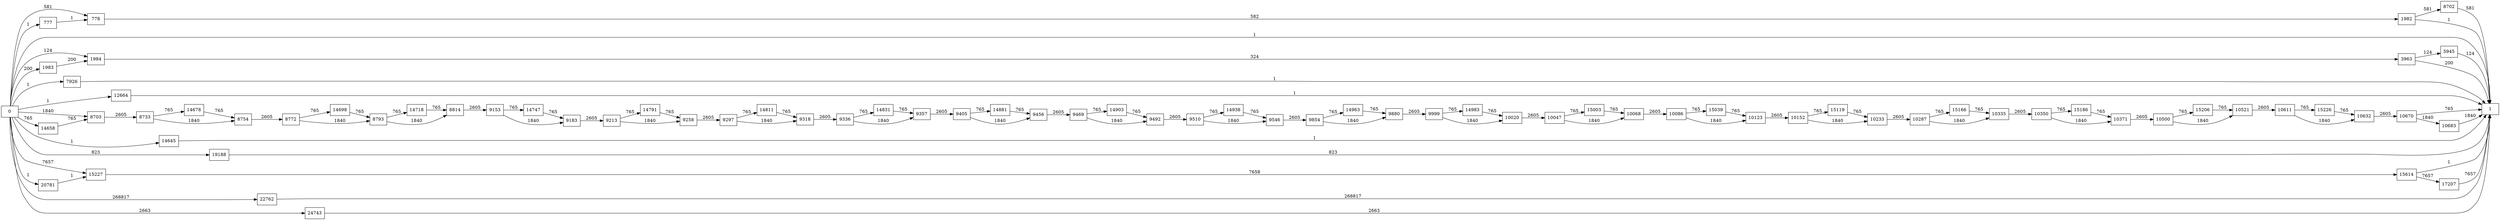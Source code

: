 digraph {
	graph [rankdir=LR]
	node [shape=rectangle]
	777 -> 778 [label=1]
	778 -> 1982 [label=582]
	1982 -> 1 [label=1]
	1982 -> 8702 [label=581]
	1983 -> 1984 [label=200]
	1984 -> 3963 [label=324]
	3963 -> 5945 [label=124]
	3963 -> 1 [label=200]
	5945 -> 1 [label=124]
	7926 -> 1 [label=1]
	8702 -> 1 [label=581]
	8703 -> 8733 [label=2605]
	8733 -> 8754 [label=1840]
	8733 -> 14678 [label=765]
	8754 -> 8772 [label=2605]
	8772 -> 8793 [label=1840]
	8772 -> 14698 [label=765]
	8793 -> 8814 [label=1840]
	8793 -> 14718 [label=765]
	8814 -> 9153 [label=2605]
	9153 -> 9183 [label=1840]
	9153 -> 14747 [label=765]
	9183 -> 9213 [label=2605]
	9213 -> 9258 [label=1840]
	9213 -> 14791 [label=765]
	9258 -> 9297 [label=2605]
	9297 -> 9318 [label=1840]
	9297 -> 14811 [label=765]
	9318 -> 9336 [label=2605]
	9336 -> 9357 [label=1840]
	9336 -> 14831 [label=765]
	9357 -> 9405 [label=2605]
	9405 -> 9456 [label=1840]
	9405 -> 14881 [label=765]
	9456 -> 9469 [label=2605]
	9469 -> 9492 [label=1840]
	9469 -> 14903 [label=765]
	9492 -> 9510 [label=2605]
	9510 -> 9546 [label=1840]
	9510 -> 14938 [label=765]
	9546 -> 9854 [label=2605]
	9854 -> 9880 [label=1840]
	9854 -> 14963 [label=765]
	9880 -> 9999 [label=2605]
	9999 -> 10020 [label=1840]
	9999 -> 14983 [label=765]
	10020 -> 10047 [label=2605]
	10047 -> 10068 [label=1840]
	10047 -> 15003 [label=765]
	10068 -> 10086 [label=2605]
	10086 -> 10123 [label=1840]
	10086 -> 15039 [label=765]
	10123 -> 10152 [label=2605]
	10152 -> 10233 [label=1840]
	10152 -> 15119 [label=765]
	10233 -> 10287 [label=2605]
	10287 -> 10335 [label=1840]
	10287 -> 15166 [label=765]
	10335 -> 10350 [label=2605]
	10350 -> 10371 [label=1840]
	10350 -> 15186 [label=765]
	10371 -> 10500 [label=2605]
	10500 -> 10521 [label=1840]
	10500 -> 15206 [label=765]
	10521 -> 10611 [label=2605]
	10611 -> 10632 [label=1840]
	10611 -> 15226 [label=765]
	10632 -> 10670 [label=2605]
	10670 -> 1 [label=765]
	10670 -> 10683 [label=1840]
	10683 -> 1 [label=1840]
	12664 -> 1 [label=1]
	14645 -> 1 [label=1]
	14658 -> 8703 [label=765]
	14678 -> 8754 [label=765]
	14698 -> 8793 [label=765]
	14718 -> 8814 [label=765]
	14747 -> 9183 [label=765]
	14791 -> 9258 [label=765]
	14811 -> 9318 [label=765]
	14831 -> 9357 [label=765]
	14881 -> 9456 [label=765]
	14903 -> 9492 [label=765]
	14938 -> 9546 [label=765]
	14963 -> 9880 [label=765]
	14983 -> 10020 [label=765]
	15003 -> 10068 [label=765]
	15039 -> 10123 [label=765]
	15119 -> 10233 [label=765]
	15166 -> 10335 [label=765]
	15186 -> 10371 [label=765]
	15206 -> 10521 [label=765]
	15226 -> 10632 [label=765]
	15227 -> 15614 [label=7658]
	15614 -> 1 [label=1]
	15614 -> 17207 [label=7657]
	17207 -> 1 [label=7657]
	19188 -> 1 [label=823]
	20781 -> 15227 [label=1]
	22762 -> 1 [label=268817]
	24743 -> 1 [label=2663]
	0 -> 1983 [label=200]
	0 -> 1984 [label=124]
	0 -> 778 [label=581]
	0 -> 8703 [label=1840]
	0 -> 15227 [label=7657]
	0 -> 777 [label=1]
	0 -> 1 [label=1]
	0 -> 7926 [label=1]
	0 -> 12664 [label=1]
	0 -> 14645 [label=1]
	0 -> 14658 [label=765]
	0 -> 19188 [label=823]
	0 -> 20781 [label=1]
	0 -> 22762 [label=268817]
	0 -> 24743 [label=2663]
}
